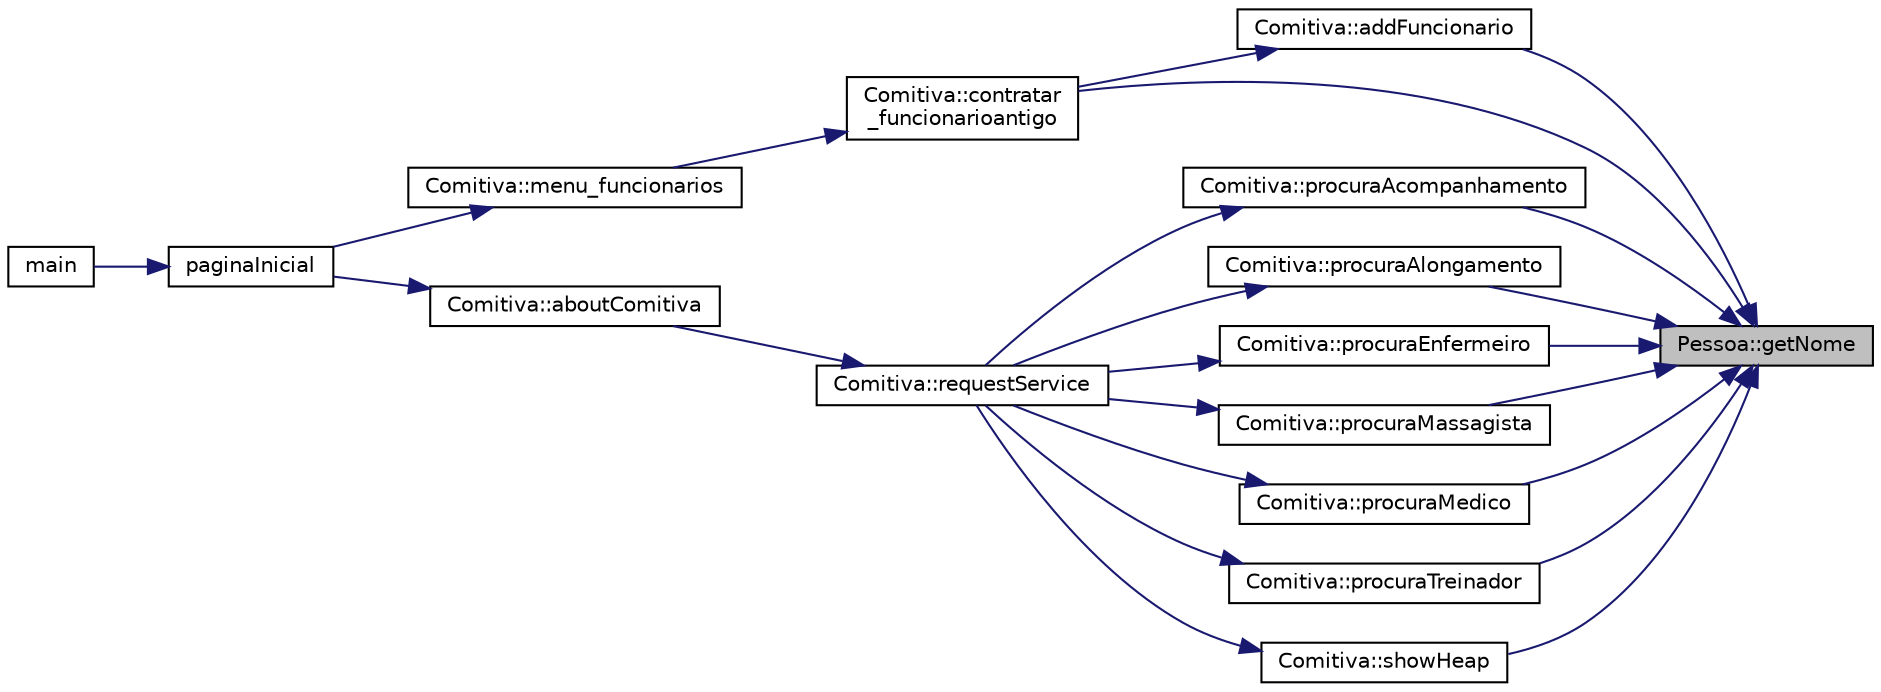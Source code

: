 digraph "Pessoa::getNome"
{
 // LATEX_PDF_SIZE
  edge [fontname="Helvetica",fontsize="10",labelfontname="Helvetica",labelfontsize="10"];
  node [fontname="Helvetica",fontsize="10",shape=record];
  rankdir="RL";
  Node1 [label="Pessoa::getNome",height=0.2,width=0.4,color="black", fillcolor="grey75", style="filled", fontcolor="black",tooltip="Retorna o nome da Pessoa."];
  Node1 -> Node2 [dir="back",color="midnightblue",fontsize="10",style="solid",fontname="Helvetica"];
  Node2 [label="Comitiva::addFuncionario",height=0.2,width=0.4,color="black", fillcolor="white", style="filled",URL="$class_comitiva.html#a248cb71f1620b15c5063e26033947c5c",tooltip="Esta função adiciona um staff do vetor \"pessoas\", atualizando o ficheiro antes de retornar true."];
  Node2 -> Node3 [dir="back",color="midnightblue",fontsize="10",style="solid",fontname="Helvetica"];
  Node3 [label="Comitiva::contratar\l_funcionarioantigo",height=0.2,width=0.4,color="black", fillcolor="white", style="filled",URL="$class_comitiva.html#a506f42d98eec72ededb075b26c10b609",tooltip="Esta função remove um funcionario antigo do ficheiro (staffantigos.txt), adicionando aos funcionarios..."];
  Node3 -> Node4 [dir="back",color="midnightblue",fontsize="10",style="solid",fontname="Helvetica"];
  Node4 [label="Comitiva::menu_funcionarios",height=0.2,width=0.4,color="black", fillcolor="white", style="filled",URL="$class_comitiva.html#aeef0ddc5e27ecc05d29a62ade8bc6607",tooltip="Mostra o menu para operacoes de funcionarios que podem ser feitas."];
  Node4 -> Node5 [dir="back",color="midnightblue",fontsize="10",style="solid",fontname="Helvetica"];
  Node5 [label="paginaInicial",height=0.2,width=0.4,color="black", fillcolor="white", style="filled",URL="$menu_8h.html#a96dac07912e4edb4cb4e758e0130cf0d",tooltip="Esta função é o página inicial do programa. Todos os objetivos do projeto se fazem dentro desta funçã..."];
  Node5 -> Node6 [dir="back",color="midnightblue",fontsize="10",style="solid",fontname="Helvetica"];
  Node6 [label="main",height=0.2,width=0.4,color="black", fillcolor="white", style="filled",URL="$main_8cpp.html#ae66f6b31b5ad750f1fe042a706a4e3d4",tooltip=" "];
  Node1 -> Node3 [dir="back",color="midnightblue",fontsize="10",style="solid",fontname="Helvetica"];
  Node1 -> Node7 [dir="back",color="midnightblue",fontsize="10",style="solid",fontname="Helvetica"];
  Node7 [label="Comitiva::procuraAcompanhamento",height=0.2,width=0.4,color="black", fillcolor="white", style="filled",URL="$class_comitiva.html#ae1fc5fdff7f262e84f637a769be6a5b8",tooltip="Esta função procura um Staff na heap 'funcionarios' e aumenta suas horas de indisponibilidade."];
  Node7 -> Node8 [dir="back",color="midnightblue",fontsize="10",style="solid",fontname="Helvetica"];
  Node8 [label="Comitiva::requestService",height=0.2,width=0.4,color="black", fillcolor="white", style="filled",URL="$class_comitiva.html#a22f61f628f4cd9f3b709037f2f96d872",tooltip="Esta função mostra um menu de serviços que podem ser requeridos por atletas."];
  Node8 -> Node9 [dir="back",color="midnightblue",fontsize="10",style="solid",fontname="Helvetica"];
  Node9 [label="Comitiva::aboutComitiva",height=0.2,width=0.4,color="black", fillcolor="white", style="filled",URL="$class_comitiva.html#a3781e251409ca01dfdc898e66285c954",tooltip="Esta função mostra as opções para interagir com a Comitiva (adicionar, editar, eliminar,..."];
  Node9 -> Node5 [dir="back",color="midnightblue",fontsize="10",style="solid",fontname="Helvetica"];
  Node1 -> Node10 [dir="back",color="midnightblue",fontsize="10",style="solid",fontname="Helvetica"];
  Node10 [label="Comitiva::procuraAlongamento",height=0.2,width=0.4,color="black", fillcolor="white", style="filled",URL="$class_comitiva.html#a8a09ee3860e47868d5af9c9b40ede5f6",tooltip="Esta função procura um alongador na heap 'funcionarios' e aumenta suas horas de indisponibilidade."];
  Node10 -> Node8 [dir="back",color="midnightblue",fontsize="10",style="solid",fontname="Helvetica"];
  Node1 -> Node11 [dir="back",color="midnightblue",fontsize="10",style="solid",fontname="Helvetica"];
  Node11 [label="Comitiva::procuraEnfermeiro",height=0.2,width=0.4,color="black", fillcolor="white", style="filled",URL="$class_comitiva.html#af4f0627869db1f315ace2e105aedf8ee",tooltip="Esta função procura um enfermeiro na heap 'funcionarios' e aumenta suas horas de indisponibilidade."];
  Node11 -> Node8 [dir="back",color="midnightblue",fontsize="10",style="solid",fontname="Helvetica"];
  Node1 -> Node12 [dir="back",color="midnightblue",fontsize="10",style="solid",fontname="Helvetica"];
  Node12 [label="Comitiva::procuraMassagista",height=0.2,width=0.4,color="black", fillcolor="white", style="filled",URL="$class_comitiva.html#ad726f5bc2be54247f69dcc05500f11fb",tooltip="Esta função procura um massagista na heap 'funcionarios' e aumenta suas horas de indisponibilidade."];
  Node12 -> Node8 [dir="back",color="midnightblue",fontsize="10",style="solid",fontname="Helvetica"];
  Node1 -> Node13 [dir="back",color="midnightblue",fontsize="10",style="solid",fontname="Helvetica"];
  Node13 [label="Comitiva::procuraMedico",height=0.2,width=0.4,color="black", fillcolor="white", style="filled",URL="$class_comitiva.html#a05edc7d23a57a0077b367c1d11c4b9f2",tooltip="Esta função procura um médico na heap 'funcionarios' e aumenta suas horas de indisponibilidade."];
  Node13 -> Node8 [dir="back",color="midnightblue",fontsize="10",style="solid",fontname="Helvetica"];
  Node1 -> Node14 [dir="back",color="midnightblue",fontsize="10",style="solid",fontname="Helvetica"];
  Node14 [label="Comitiva::procuraTreinador",height=0.2,width=0.4,color="black", fillcolor="white", style="filled",URL="$class_comitiva.html#a20244fceb91c30a66cd455015d99b773",tooltip="Esta função procura um treinador na heap 'funcionarios' e aumenta suas horas de indisponibilidade."];
  Node14 -> Node8 [dir="back",color="midnightblue",fontsize="10",style="solid",fontname="Helvetica"];
  Node1 -> Node15 [dir="back",color="midnightblue",fontsize="10",style="solid",fontname="Helvetica"];
  Node15 [label="Comitiva::showHeap",height=0.2,width=0.4,color="black", fillcolor="white", style="filled",URL="$class_comitiva.html#a17364a28b9c9892b56185584a73ac981",tooltip="Esta função mostra como a heap 'funcionarios' está ordenada (no molde Nome - Horas - Especialidade)"];
  Node15 -> Node8 [dir="back",color="midnightblue",fontsize="10",style="solid",fontname="Helvetica"];
}
